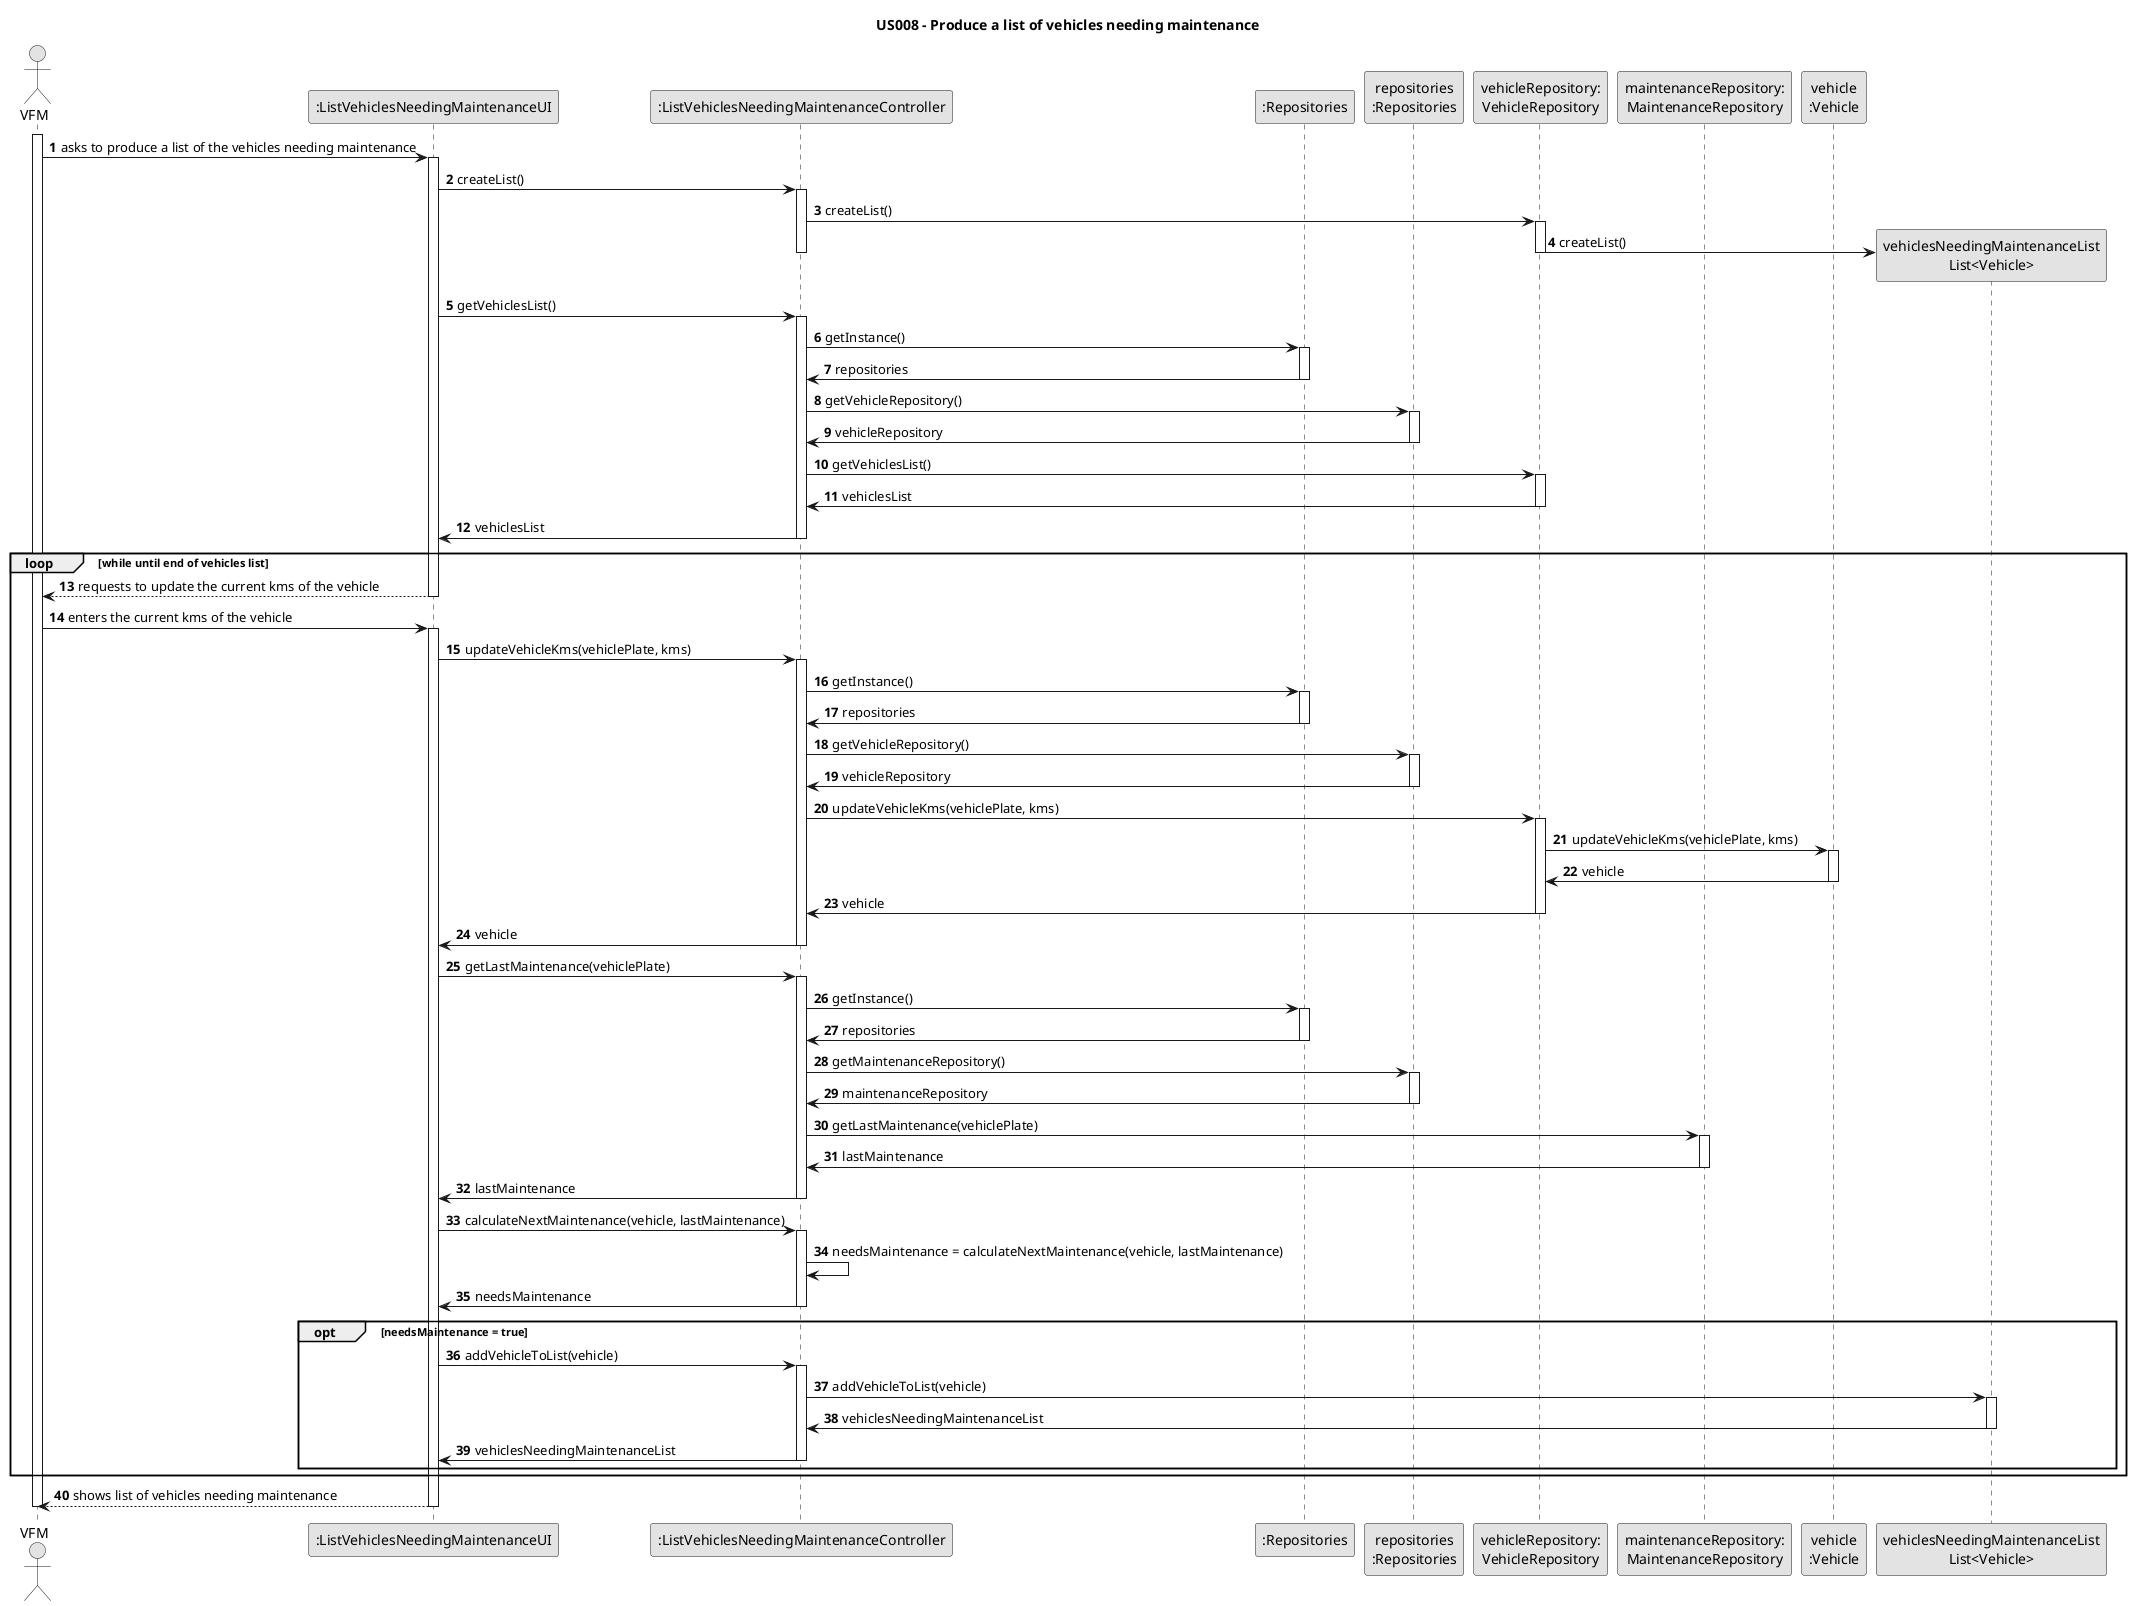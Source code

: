 @startuml
skinparam monochrome true
skinparam packageStyle rectangle
skinparam shadowing false

title US008 - Produce a list of vehicles needing maintenance

autonumber

actor "VFM" as Employee
participant ":ListVehiclesNeedingMaintenanceUI" as UI
participant ":ListVehiclesNeedingMaintenanceController" as CTRL
participant ":Repositories" as RepositorySingleton
participant "repositories\n:Repositories" as PLAT
participant "vehicleRepository:\nVehicleRepository" as VehicleRepository
participant "maintenanceRepository:\nMaintenanceRepository" as MaintenanceRepository
participant "vehicle\n:Vehicle" as Vehicle
participant "vehiclesNeedingMaintenanceList\nList<Vehicle>" as vehiclesNeedingMaintenanceList

activate Employee

    Employee -> UI : asks to produce a list of the vehicles needing maintenance
    activate UI

    UI -> CTRL : createList()
    activate CTRL
    CTRL -> VehicleRepository : createList()
    activate VehicleRepository
    VehicleRepository -> vehiclesNeedingMaintenanceList** : createList()
    deactivate VehicleRepository
    deactivate CTRL

    UI -> CTRL : getVehiclesList()
    activate CTRL
    CTRL -> RepositorySingleton : getInstance()
    activate RepositorySingleton
    RepositorySingleton -> CTRL : repositories
    deactivate RepositorySingleton

    CTRL -> PLAT : getVehicleRepository()
    activate PLAT
    PLAT -> CTRL : vehicleRepository
    deactivate PLAT

    CTRL -> VehicleRepository : getVehiclesList()
    activate VehicleRepository
    VehicleRepository -> CTRL : vehiclesList
    deactivate VehicleRepository
    CTRL -> UI : vehiclesList
    deactivate CTRL

    loop while until end of vehicles list
    UI --> Employee : requests to update the current kms of the vehicle
    deactivate UI
    Employee -> UI : enters the current kms of the vehicle
    activate UI
    UI -> CTRL : updateVehicleKms(vehiclePlate, kms)
    activate CTRL
    CTRL -> RepositorySingleton : getInstance()
    activate RepositorySingleton
    RepositorySingleton -> CTRL : repositories
    deactivate RepositorySingleton
    CTRL -> PLAT : getVehicleRepository()
    activate PLAT
    PLAT -> CTRL : vehicleRepository
    deactivate PLAT
    CTRL -> VehicleRepository : updateVehicleKms(vehiclePlate, kms)
    activate VehicleRepository
    VehicleRepository -> Vehicle : updateVehicleKms(vehiclePlate, kms)
    activate Vehicle
    Vehicle -> VehicleRepository : vehicle
    deactivate Vehicle
    VehicleRepository -> CTRL : vehicle
    deactivate VehicleRepository
    CTRL -> UI : vehicle
    deactivate CTRL
    UI -> CTRL : getLastMaintenance(vehiclePlate)
    activate CTRL
    CTRL -> RepositorySingleton : getInstance()
    activate RepositorySingleton
    RepositorySingleton -> CTRL : repositories
    deactivate RepositorySingleton
    CTRL -> PLAT : getMaintenanceRepository()
    activate PLAT
    PLAT -> CTRL : maintenanceRepository
    deactivate PLAT
    CTRL -> MaintenanceRepository : getLastMaintenance(vehiclePlate)
    activate MaintenanceRepository
    MaintenanceRepository -> CTRL : lastMaintenance
    deactivate MaintenanceRepository
    CTRL -> UI : lastMaintenance
    deactivate CTRL
    UI -> CTRL : calculateNextMaintenance(vehicle, lastMaintenance)
    activate CTRL
    CTRL -> CTRL : needsMaintenance = calculateNextMaintenance(vehicle, lastMaintenance)
    CTRL -> UI : needsMaintenance
    deactivate CTRL
    opt needsMaintenance = true
        UI -> CTRL : addVehicleToList(vehicle)
        activate CTRL
        CTRL -> vehiclesNeedingMaintenanceList : addVehicleToList(vehicle)
        activate vehiclesNeedingMaintenanceList
        vehiclesNeedingMaintenanceList -> CTRL : vehiclesNeedingMaintenanceList
        deactivate vehiclesNeedingMaintenanceList
        CTRL -> UI : vehiclesNeedingMaintenanceList
        deactivate CTRL
    end
    end

    UI --> Employee : shows list of vehicles needing maintenance
    deactivate UI

deactivate Employee
@enduml